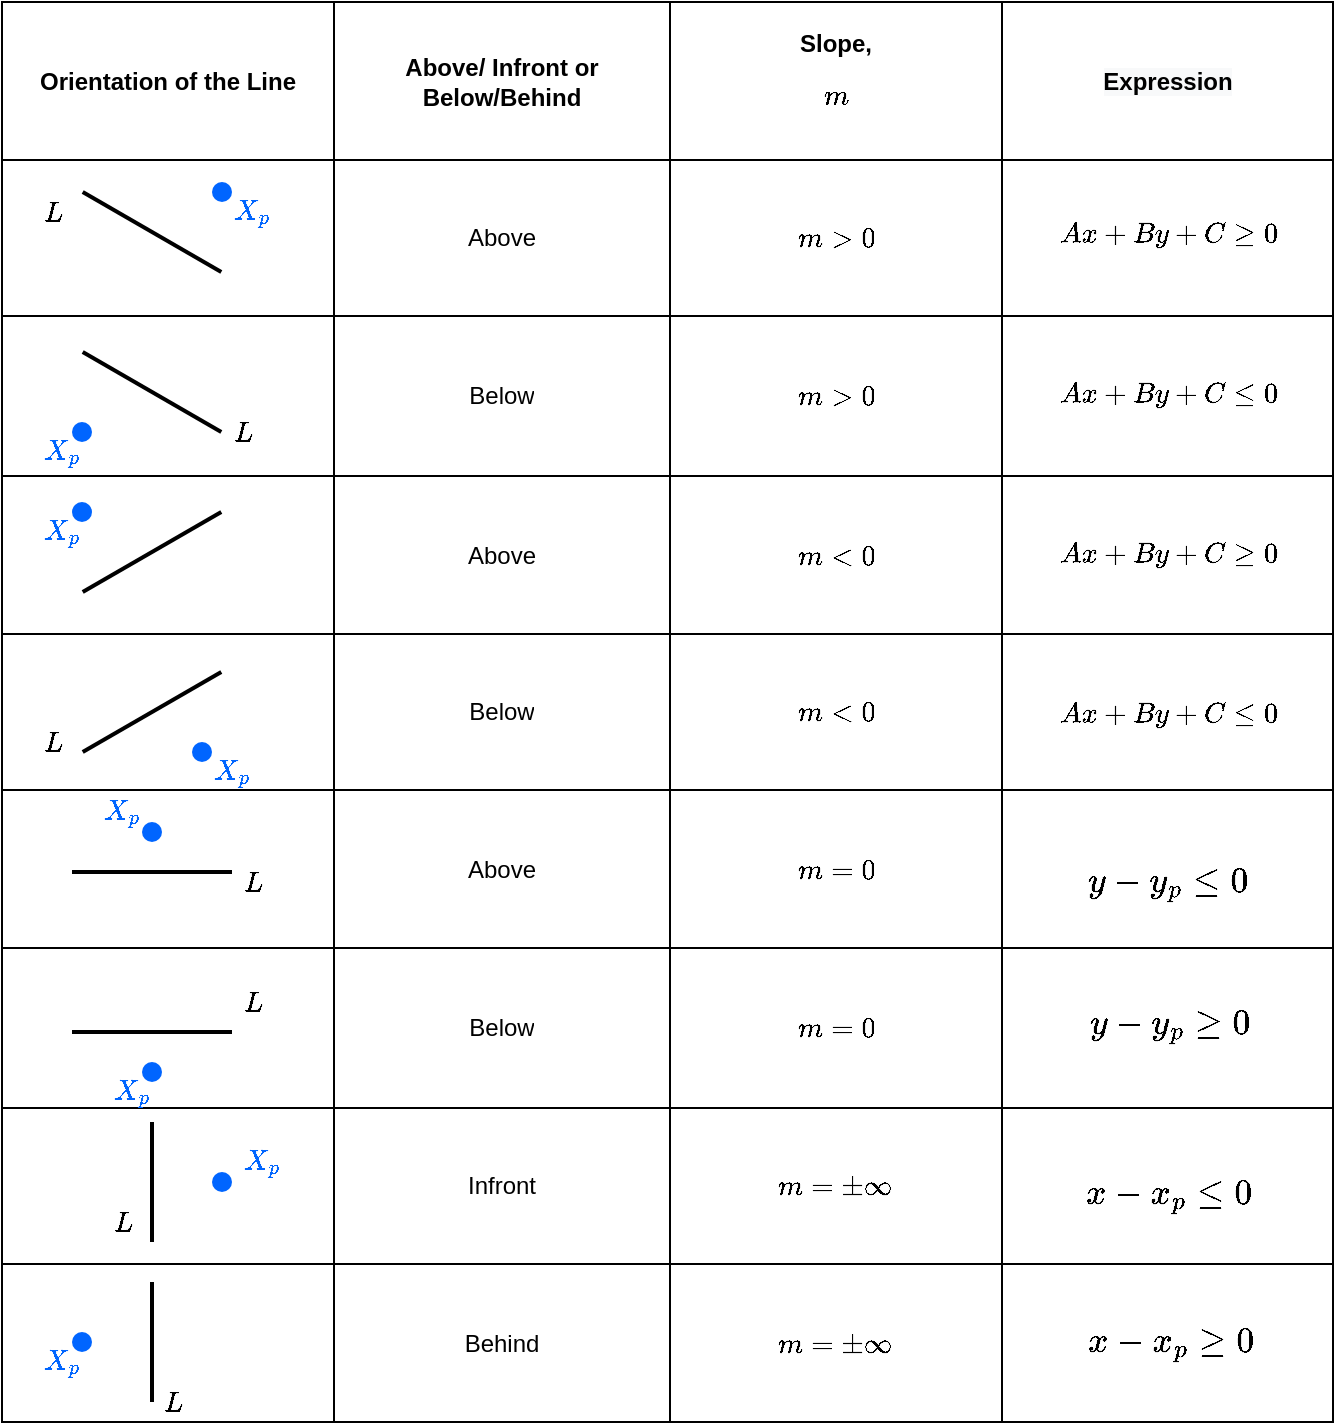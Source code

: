 <mxfile version="15.4.0" type="device"><diagram id="x5f3Ms3_E38r6_kUWK25" name="Page-1"><mxGraphModel dx="1422" dy="862" grid="1" gridSize="1" guides="1" tooltips="1" connect="1" arrows="1" fold="1" page="1" pageScale="1" pageWidth="850" pageHeight="1100" math="1" shadow="0"><root><mxCell id="0"/><mxCell id="1" parent="0"/><mxCell id="7M9al2leHV7N9A1hKN8_-153" value="" style="shape=table;startSize=0;container=1;collapsible=0;childLayout=tableLayout;fontColor=none;fillColor=#FFFFFF;" vertex="1" parent="1"><mxGeometry x="810" y="260" width="165.5" height="710" as="geometry"/></mxCell><mxCell id="7M9al2leHV7N9A1hKN8_-154" value="" style="shape=partialRectangle;collapsible=0;dropTarget=0;pointerEvents=0;fillColor=none;top=0;left=0;bottom=0;right=0;points=[[0,0.5],[1,0.5]];portConstraint=eastwest;fontColor=none;" vertex="1" parent="7M9al2leHV7N9A1hKN8_-153"><mxGeometry width="165.5" height="79" as="geometry"/></mxCell><mxCell id="7M9al2leHV7N9A1hKN8_-155" value="&#10;&#10;&lt;span style=&quot;color: rgb(0, 0, 0); font-family: helvetica; font-size: 12px; font-style: normal; font-weight: 700; letter-spacing: normal; text-align: center; text-indent: 0px; text-transform: none; word-spacing: 0px; background-color: rgb(248, 249, 250); display: inline; float: none;&quot;&gt;Expression&lt;/span&gt;&#10;&#10;" style="shape=partialRectangle;html=1;whiteSpace=wrap;connectable=0;overflow=hidden;fillColor=none;top=0;left=0;bottom=0;right=0;pointerEvents=1;fontColor=none;" vertex="1" parent="7M9al2leHV7N9A1hKN8_-154"><mxGeometry width="166" height="79" as="geometry"><mxRectangle width="166" height="79" as="alternateBounds"/></mxGeometry></mxCell><mxCell id="7M9al2leHV7N9A1hKN8_-156" value="" style="shape=partialRectangle;collapsible=0;dropTarget=0;pointerEvents=0;fillColor=none;top=0;left=0;bottom=0;right=0;points=[[0,0.5],[1,0.5]];portConstraint=eastwest;fontColor=none;" vertex="1" parent="7M9al2leHV7N9A1hKN8_-153"><mxGeometry y="79" width="165.5" height="78" as="geometry"/></mxCell><mxCell id="7M9al2leHV7N9A1hKN8_-157" value="" style="shape=partialRectangle;html=1;whiteSpace=wrap;connectable=0;overflow=hidden;fillColor=none;top=0;left=0;bottom=0;right=0;pointerEvents=1;fontColor=none;" vertex="1" parent="7M9al2leHV7N9A1hKN8_-156"><mxGeometry width="166" height="78" as="geometry"><mxRectangle width="166" height="78" as="alternateBounds"/></mxGeometry></mxCell><mxCell id="7M9al2leHV7N9A1hKN8_-158" value="" style="shape=partialRectangle;collapsible=0;dropTarget=0;pointerEvents=0;fillColor=none;top=0;left=0;bottom=0;right=0;points=[[0,0.5],[1,0.5]];portConstraint=eastwest;fontColor=none;" vertex="1" parent="7M9al2leHV7N9A1hKN8_-153"><mxGeometry y="157" width="165.5" height="80" as="geometry"/></mxCell><mxCell id="7M9al2leHV7N9A1hKN8_-159" value="" style="shape=partialRectangle;html=1;whiteSpace=wrap;connectable=0;overflow=hidden;fillColor=none;top=0;left=0;bottom=0;right=0;pointerEvents=1;fontColor=none;" vertex="1" parent="7M9al2leHV7N9A1hKN8_-158"><mxGeometry width="166" height="80" as="geometry"><mxRectangle width="166" height="80" as="alternateBounds"/></mxGeometry></mxCell><mxCell id="7M9al2leHV7N9A1hKN8_-160" value="" style="shape=partialRectangle;collapsible=0;dropTarget=0;pointerEvents=0;fillColor=none;top=0;left=0;bottom=0;right=0;points=[[0,0.5],[1,0.5]];portConstraint=eastwest;fontColor=none;" vertex="1" parent="7M9al2leHV7N9A1hKN8_-153"><mxGeometry y="237" width="165.5" height="79" as="geometry"/></mxCell><mxCell id="7M9al2leHV7N9A1hKN8_-161" value="" style="shape=partialRectangle;html=1;whiteSpace=wrap;connectable=0;overflow=hidden;fillColor=none;top=0;left=0;bottom=0;right=0;pointerEvents=1;fontColor=none;" vertex="1" parent="7M9al2leHV7N9A1hKN8_-160"><mxGeometry width="166" height="79" as="geometry"><mxRectangle width="166" height="79" as="alternateBounds"/></mxGeometry></mxCell><mxCell id="7M9al2leHV7N9A1hKN8_-162" value="" style="shape=partialRectangle;collapsible=0;dropTarget=0;pointerEvents=0;fillColor=none;top=0;left=0;bottom=0;right=0;points=[[0,0.5],[1,0.5]];portConstraint=eastwest;fontColor=none;" vertex="1" parent="7M9al2leHV7N9A1hKN8_-153"><mxGeometry y="316" width="165.5" height="78" as="geometry"/></mxCell><mxCell id="7M9al2leHV7N9A1hKN8_-163" value="" style="shape=partialRectangle;html=1;whiteSpace=wrap;connectable=0;overflow=hidden;fillColor=none;top=0;left=0;bottom=0;right=0;pointerEvents=1;fontColor=none;" vertex="1" parent="7M9al2leHV7N9A1hKN8_-162"><mxGeometry width="166" height="78" as="geometry"><mxRectangle width="166" height="78" as="alternateBounds"/></mxGeometry></mxCell><mxCell id="7M9al2leHV7N9A1hKN8_-164" value="" style="shape=partialRectangle;collapsible=0;dropTarget=0;pointerEvents=0;fillColor=none;top=0;left=0;bottom=0;right=0;points=[[0,0.5],[1,0.5]];portConstraint=eastwest;fontColor=none;" vertex="1" parent="7M9al2leHV7N9A1hKN8_-153"><mxGeometry y="394" width="165.5" height="79" as="geometry"/></mxCell><mxCell id="7M9al2leHV7N9A1hKN8_-165" value="" style="shape=partialRectangle;html=1;whiteSpace=wrap;connectable=0;overflow=hidden;fillColor=none;top=0;left=0;bottom=0;right=0;pointerEvents=1;fontColor=none;" vertex="1" parent="7M9al2leHV7N9A1hKN8_-164"><mxGeometry width="166" height="79" as="geometry"><mxRectangle width="166" height="79" as="alternateBounds"/></mxGeometry></mxCell><mxCell id="7M9al2leHV7N9A1hKN8_-166" value="" style="shape=partialRectangle;collapsible=0;dropTarget=0;pointerEvents=0;fillColor=none;top=0;left=0;bottom=0;right=0;points=[[0,0.5],[1,0.5]];portConstraint=eastwest;fontColor=none;" vertex="1" parent="7M9al2leHV7N9A1hKN8_-153"><mxGeometry y="473" width="165.5" height="80" as="geometry"/></mxCell><mxCell id="7M9al2leHV7N9A1hKN8_-167" value="" style="shape=partialRectangle;html=1;whiteSpace=wrap;connectable=0;overflow=hidden;fillColor=none;top=0;left=0;bottom=0;right=0;pointerEvents=1;fontColor=none;" vertex="1" parent="7M9al2leHV7N9A1hKN8_-166"><mxGeometry width="166" height="80" as="geometry"><mxRectangle width="166" height="80" as="alternateBounds"/></mxGeometry></mxCell><mxCell id="7M9al2leHV7N9A1hKN8_-168" value="" style="shape=partialRectangle;collapsible=0;dropTarget=0;pointerEvents=0;fillColor=none;top=0;left=0;bottom=0;right=0;points=[[0,0.5],[1,0.5]];portConstraint=eastwest;fontColor=none;" vertex="1" parent="7M9al2leHV7N9A1hKN8_-153"><mxGeometry y="553" width="165.5" height="78" as="geometry"/></mxCell><mxCell id="7M9al2leHV7N9A1hKN8_-169" value="" style="shape=partialRectangle;html=1;whiteSpace=wrap;connectable=0;overflow=hidden;fillColor=none;top=0;left=0;bottom=0;right=0;pointerEvents=1;fontColor=none;" vertex="1" parent="7M9al2leHV7N9A1hKN8_-168"><mxGeometry width="166" height="78" as="geometry"><mxRectangle width="166" height="78" as="alternateBounds"/></mxGeometry></mxCell><mxCell id="7M9al2leHV7N9A1hKN8_-170" value="" style="shape=partialRectangle;collapsible=0;dropTarget=0;pointerEvents=0;fillColor=none;top=0;left=0;bottom=0;right=0;points=[[0,0.5],[1,0.5]];portConstraint=eastwest;fontColor=none;" vertex="1" parent="7M9al2leHV7N9A1hKN8_-153"><mxGeometry y="631" width="165.5" height="79" as="geometry"/></mxCell><mxCell id="7M9al2leHV7N9A1hKN8_-171" value="" style="shape=partialRectangle;html=1;whiteSpace=wrap;connectable=0;overflow=hidden;fillColor=none;top=0;left=0;bottom=0;right=0;pointerEvents=1;fontColor=none;" vertex="1" parent="7M9al2leHV7N9A1hKN8_-170"><mxGeometry width="166" height="79" as="geometry"><mxRectangle width="166" height="79" as="alternateBounds"/></mxGeometry></mxCell><mxCell id="7M9al2leHV7N9A1hKN8_-12" value="" style="shape=table;startSize=0;container=1;collapsible=0;childLayout=tableLayout;" vertex="1" parent="1"><mxGeometry x="310" y="260" width="500" height="710" as="geometry"/></mxCell><mxCell id="7M9al2leHV7N9A1hKN8_-13" value="" style="shape=partialRectangle;collapsible=0;dropTarget=0;pointerEvents=0;fillColor=none;top=0;left=0;bottom=0;right=0;points=[[0,0.5],[1,0.5]];portConstraint=eastwest;" vertex="1" parent="7M9al2leHV7N9A1hKN8_-12"><mxGeometry width="500" height="79" as="geometry"/></mxCell><mxCell id="7M9al2leHV7N9A1hKN8_-14" value="Orientation of the Line" style="shape=partialRectangle;html=1;whiteSpace=wrap;connectable=0;overflow=hidden;fillColor=none;top=0;left=0;bottom=0;right=0;pointerEvents=1;fontStyle=1" vertex="1" parent="7M9al2leHV7N9A1hKN8_-13"><mxGeometry width="166" height="79" as="geometry"><mxRectangle width="166" height="79" as="alternateBounds"/></mxGeometry></mxCell><mxCell id="7M9al2leHV7N9A1hKN8_-15" value="Above/ Infront or Below/Behind" style="shape=partialRectangle;html=1;whiteSpace=wrap;connectable=0;overflow=hidden;fillColor=none;top=0;left=0;bottom=0;right=0;pointerEvents=1;fontStyle=1" vertex="1" parent="7M9al2leHV7N9A1hKN8_-13"><mxGeometry x="166" width="168" height="79" as="geometry"><mxRectangle width="168" height="79" as="alternateBounds"/></mxGeometry></mxCell><mxCell id="7M9al2leHV7N9A1hKN8_-16" value="Slope, $$m$$" style="shape=partialRectangle;html=1;whiteSpace=wrap;connectable=0;overflow=hidden;fillColor=none;top=0;left=0;bottom=0;right=0;pointerEvents=1;fontStyle=1" vertex="1" parent="7M9al2leHV7N9A1hKN8_-13"><mxGeometry x="334" width="166" height="79" as="geometry"><mxRectangle width="166" height="79" as="alternateBounds"/></mxGeometry></mxCell><mxCell id="7M9al2leHV7N9A1hKN8_-17" value="" style="shape=partialRectangle;collapsible=0;dropTarget=0;pointerEvents=0;fillColor=none;top=0;left=0;bottom=0;right=0;points=[[0,0.5],[1,0.5]];portConstraint=eastwest;" vertex="1" parent="7M9al2leHV7N9A1hKN8_-12"><mxGeometry y="79" width="500" height="78" as="geometry"/></mxCell><mxCell id="7M9al2leHV7N9A1hKN8_-18" value="" style="shape=partialRectangle;html=1;whiteSpace=wrap;connectable=0;overflow=hidden;fillColor=none;top=0;left=0;bottom=0;right=0;pointerEvents=1;" vertex="1" parent="7M9al2leHV7N9A1hKN8_-17"><mxGeometry width="166" height="78" as="geometry"><mxRectangle width="166" height="78" as="alternateBounds"/></mxGeometry></mxCell><mxCell id="7M9al2leHV7N9A1hKN8_-19" value="Above" style="shape=partialRectangle;html=1;whiteSpace=wrap;connectable=0;overflow=hidden;fillColor=none;top=0;left=0;bottom=0;right=0;pointerEvents=1;" vertex="1" parent="7M9al2leHV7N9A1hKN8_-17"><mxGeometry x="166" width="168" height="78" as="geometry"><mxRectangle width="168" height="78" as="alternateBounds"/></mxGeometry></mxCell><mxCell id="7M9al2leHV7N9A1hKN8_-20" value="$$m&amp;gt;0$$" style="shape=partialRectangle;html=1;whiteSpace=wrap;connectable=0;overflow=hidden;fillColor=none;top=0;left=0;bottom=0;right=0;pointerEvents=1;" vertex="1" parent="7M9al2leHV7N9A1hKN8_-17"><mxGeometry x="334" width="166" height="78" as="geometry"><mxRectangle width="166" height="78" as="alternateBounds"/></mxGeometry></mxCell><mxCell id="7M9al2leHV7N9A1hKN8_-21" value="" style="shape=partialRectangle;collapsible=0;dropTarget=0;pointerEvents=0;fillColor=none;top=0;left=0;bottom=0;right=0;points=[[0,0.5],[1,0.5]];portConstraint=eastwest;" vertex="1" parent="7M9al2leHV7N9A1hKN8_-12"><mxGeometry y="157" width="500" height="80" as="geometry"/></mxCell><mxCell id="7M9al2leHV7N9A1hKN8_-22" value="" style="shape=partialRectangle;html=1;whiteSpace=wrap;connectable=0;overflow=hidden;fillColor=none;top=0;left=0;bottom=0;right=0;pointerEvents=1;" vertex="1" parent="7M9al2leHV7N9A1hKN8_-21"><mxGeometry width="166" height="80" as="geometry"><mxRectangle width="166" height="80" as="alternateBounds"/></mxGeometry></mxCell><mxCell id="7M9al2leHV7N9A1hKN8_-23" value="Below" style="shape=partialRectangle;html=1;whiteSpace=wrap;connectable=0;overflow=hidden;fillColor=none;top=0;left=0;bottom=0;right=0;pointerEvents=1;" vertex="1" parent="7M9al2leHV7N9A1hKN8_-21"><mxGeometry x="166" width="168" height="80" as="geometry"><mxRectangle width="168" height="80" as="alternateBounds"/></mxGeometry></mxCell><mxCell id="7M9al2leHV7N9A1hKN8_-24" value="&lt;span&gt;$$m&amp;gt;0$$&lt;/span&gt;" style="shape=partialRectangle;html=1;whiteSpace=wrap;connectable=0;overflow=hidden;fillColor=none;top=0;left=0;bottom=0;right=0;pointerEvents=1;" vertex="1" parent="7M9al2leHV7N9A1hKN8_-21"><mxGeometry x="334" width="166" height="80" as="geometry"><mxRectangle width="166" height="80" as="alternateBounds"/></mxGeometry></mxCell><mxCell id="7M9al2leHV7N9A1hKN8_-25" value="" style="shape=partialRectangle;collapsible=0;dropTarget=0;pointerEvents=0;fillColor=none;top=0;left=0;bottom=0;right=0;points=[[0,0.5],[1,0.5]];portConstraint=eastwest;" vertex="1" parent="7M9al2leHV7N9A1hKN8_-12"><mxGeometry y="237" width="500" height="79" as="geometry"/></mxCell><mxCell id="7M9al2leHV7N9A1hKN8_-26" value="" style="shape=partialRectangle;html=1;whiteSpace=wrap;connectable=0;overflow=hidden;fillColor=none;top=0;left=0;bottom=0;right=0;pointerEvents=1;" vertex="1" parent="7M9al2leHV7N9A1hKN8_-25"><mxGeometry width="166" height="79" as="geometry"><mxRectangle width="166" height="79" as="alternateBounds"/></mxGeometry></mxCell><mxCell id="7M9al2leHV7N9A1hKN8_-27" value="Above" style="shape=partialRectangle;html=1;whiteSpace=wrap;connectable=0;overflow=hidden;fillColor=none;top=0;left=0;bottom=0;right=0;pointerEvents=1;" vertex="1" parent="7M9al2leHV7N9A1hKN8_-25"><mxGeometry x="166" width="168" height="79" as="geometry"><mxRectangle width="168" height="79" as="alternateBounds"/></mxGeometry></mxCell><mxCell id="7M9al2leHV7N9A1hKN8_-28" value="&lt;span&gt;$$m&amp;lt;0$$&lt;/span&gt;" style="shape=partialRectangle;html=1;whiteSpace=wrap;connectable=0;overflow=hidden;fillColor=none;top=0;left=0;bottom=0;right=0;pointerEvents=1;" vertex="1" parent="7M9al2leHV7N9A1hKN8_-25"><mxGeometry x="334" width="166" height="79" as="geometry"><mxRectangle width="166" height="79" as="alternateBounds"/></mxGeometry></mxCell><mxCell id="7M9al2leHV7N9A1hKN8_-29" value="" style="shape=partialRectangle;collapsible=0;dropTarget=0;pointerEvents=0;fillColor=none;top=0;left=0;bottom=0;right=0;points=[[0,0.5],[1,0.5]];portConstraint=eastwest;" vertex="1" parent="7M9al2leHV7N9A1hKN8_-12"><mxGeometry y="316" width="500" height="78" as="geometry"/></mxCell><mxCell id="7M9al2leHV7N9A1hKN8_-30" value="" style="shape=partialRectangle;html=1;whiteSpace=wrap;connectable=0;overflow=hidden;fillColor=none;top=0;left=0;bottom=0;right=0;pointerEvents=1;" vertex="1" parent="7M9al2leHV7N9A1hKN8_-29"><mxGeometry width="166" height="78" as="geometry"><mxRectangle width="166" height="78" as="alternateBounds"/></mxGeometry></mxCell><mxCell id="7M9al2leHV7N9A1hKN8_-31" value="Below" style="shape=partialRectangle;html=1;whiteSpace=wrap;connectable=0;overflow=hidden;fillColor=none;top=0;left=0;bottom=0;right=0;pointerEvents=1;" vertex="1" parent="7M9al2leHV7N9A1hKN8_-29"><mxGeometry x="166" width="168" height="78" as="geometry"><mxRectangle width="168" height="78" as="alternateBounds"/></mxGeometry></mxCell><mxCell id="7M9al2leHV7N9A1hKN8_-32" value="&lt;span&gt;$$m&amp;lt;0$$&lt;/span&gt;" style="shape=partialRectangle;html=1;whiteSpace=wrap;connectable=0;overflow=hidden;fillColor=none;top=0;left=0;bottom=0;right=0;pointerEvents=1;" vertex="1" parent="7M9al2leHV7N9A1hKN8_-29"><mxGeometry x="334" width="166" height="78" as="geometry"><mxRectangle width="166" height="78" as="alternateBounds"/></mxGeometry></mxCell><mxCell id="7M9al2leHV7N9A1hKN8_-33" value="" style="shape=partialRectangle;collapsible=0;dropTarget=0;pointerEvents=0;fillColor=none;top=0;left=0;bottom=0;right=0;points=[[0,0.5],[1,0.5]];portConstraint=eastwest;" vertex="1" parent="7M9al2leHV7N9A1hKN8_-12"><mxGeometry y="394" width="500" height="79" as="geometry"/></mxCell><mxCell id="7M9al2leHV7N9A1hKN8_-34" value="" style="shape=partialRectangle;html=1;whiteSpace=wrap;connectable=0;overflow=hidden;fillColor=none;top=0;left=0;bottom=0;right=0;pointerEvents=1;" vertex="1" parent="7M9al2leHV7N9A1hKN8_-33"><mxGeometry width="166" height="79" as="geometry"><mxRectangle width="166" height="79" as="alternateBounds"/></mxGeometry></mxCell><mxCell id="7M9al2leHV7N9A1hKN8_-35" value="Above" style="shape=partialRectangle;html=1;whiteSpace=wrap;connectable=0;overflow=hidden;fillColor=none;top=0;left=0;bottom=0;right=0;pointerEvents=1;" vertex="1" parent="7M9al2leHV7N9A1hKN8_-33"><mxGeometry x="166" width="168" height="79" as="geometry"><mxRectangle width="168" height="79" as="alternateBounds"/></mxGeometry></mxCell><mxCell id="7M9al2leHV7N9A1hKN8_-36" value="&lt;span&gt;$$m=0$$&lt;/span&gt;" style="shape=partialRectangle;html=1;whiteSpace=wrap;connectable=0;overflow=hidden;fillColor=none;top=0;left=0;bottom=0;right=0;pointerEvents=1;" vertex="1" parent="7M9al2leHV7N9A1hKN8_-33"><mxGeometry x="334" width="166" height="79" as="geometry"><mxRectangle width="166" height="79" as="alternateBounds"/></mxGeometry></mxCell><mxCell id="7M9al2leHV7N9A1hKN8_-37" value="" style="shape=partialRectangle;collapsible=0;dropTarget=0;pointerEvents=0;fillColor=none;top=0;left=0;bottom=0;right=0;points=[[0,0.5],[1,0.5]];portConstraint=eastwest;" vertex="1" parent="7M9al2leHV7N9A1hKN8_-12"><mxGeometry y="473" width="500" height="80" as="geometry"/></mxCell><mxCell id="7M9al2leHV7N9A1hKN8_-38" value="" style="shape=partialRectangle;html=1;whiteSpace=wrap;connectable=0;overflow=hidden;fillColor=none;top=0;left=0;bottom=0;right=0;pointerEvents=1;" vertex="1" parent="7M9al2leHV7N9A1hKN8_-37"><mxGeometry width="166" height="80" as="geometry"><mxRectangle width="166" height="80" as="alternateBounds"/></mxGeometry></mxCell><mxCell id="7M9al2leHV7N9A1hKN8_-39" value="Below" style="shape=partialRectangle;html=1;whiteSpace=wrap;connectable=0;overflow=hidden;fillColor=none;top=0;left=0;bottom=0;right=0;pointerEvents=1;" vertex="1" parent="7M9al2leHV7N9A1hKN8_-37"><mxGeometry x="166" width="168" height="80" as="geometry"><mxRectangle width="168" height="80" as="alternateBounds"/></mxGeometry></mxCell><mxCell id="7M9al2leHV7N9A1hKN8_-40" value="&lt;span&gt;$$m=0$$&lt;/span&gt;" style="shape=partialRectangle;html=1;whiteSpace=wrap;connectable=0;overflow=hidden;fillColor=none;top=0;left=0;bottom=0;right=0;pointerEvents=1;" vertex="1" parent="7M9al2leHV7N9A1hKN8_-37"><mxGeometry x="334" width="166" height="80" as="geometry"><mxRectangle width="166" height="80" as="alternateBounds"/></mxGeometry></mxCell><mxCell id="7M9al2leHV7N9A1hKN8_-41" value="" style="shape=partialRectangle;collapsible=0;dropTarget=0;pointerEvents=0;fillColor=none;top=0;left=0;bottom=0;right=0;points=[[0,0.5],[1,0.5]];portConstraint=eastwest;" vertex="1" parent="7M9al2leHV7N9A1hKN8_-12"><mxGeometry y="553" width="500" height="78" as="geometry"/></mxCell><mxCell id="7M9al2leHV7N9A1hKN8_-42" value="" style="shape=partialRectangle;html=1;whiteSpace=wrap;connectable=0;overflow=hidden;fillColor=none;top=0;left=0;bottom=0;right=0;pointerEvents=1;" vertex="1" parent="7M9al2leHV7N9A1hKN8_-41"><mxGeometry width="166" height="78" as="geometry"><mxRectangle width="166" height="78" as="alternateBounds"/></mxGeometry></mxCell><mxCell id="7M9al2leHV7N9A1hKN8_-43" value="Infront" style="shape=partialRectangle;html=1;whiteSpace=wrap;connectable=0;overflow=hidden;fillColor=none;top=0;left=0;bottom=0;right=0;pointerEvents=1;" vertex="1" parent="7M9al2leHV7N9A1hKN8_-41"><mxGeometry x="166" width="168" height="78" as="geometry"><mxRectangle width="168" height="78" as="alternateBounds"/></mxGeometry></mxCell><mxCell id="7M9al2leHV7N9A1hKN8_-44" value="&lt;span&gt;$$m=\pm\infty$$&lt;/span&gt;" style="shape=partialRectangle;html=1;whiteSpace=wrap;connectable=0;overflow=hidden;fillColor=none;top=0;left=0;bottom=0;right=0;pointerEvents=1;" vertex="1" parent="7M9al2leHV7N9A1hKN8_-41"><mxGeometry x="334" width="166" height="78" as="geometry"><mxRectangle width="166" height="78" as="alternateBounds"/></mxGeometry></mxCell><mxCell id="7M9al2leHV7N9A1hKN8_-45" value="" style="shape=partialRectangle;collapsible=0;dropTarget=0;pointerEvents=0;fillColor=none;top=0;left=0;bottom=0;right=0;points=[[0,0.5],[1,0.5]];portConstraint=eastwest;" vertex="1" parent="7M9al2leHV7N9A1hKN8_-12"><mxGeometry y="631" width="500" height="79" as="geometry"/></mxCell><mxCell id="7M9al2leHV7N9A1hKN8_-46" value="" style="shape=partialRectangle;html=1;whiteSpace=wrap;connectable=0;overflow=hidden;fillColor=none;top=0;left=0;bottom=0;right=0;pointerEvents=1;" vertex="1" parent="7M9al2leHV7N9A1hKN8_-45"><mxGeometry width="166" height="79" as="geometry"><mxRectangle width="166" height="79" as="alternateBounds"/></mxGeometry></mxCell><mxCell id="7M9al2leHV7N9A1hKN8_-47" value="Behind" style="shape=partialRectangle;html=1;whiteSpace=wrap;connectable=0;overflow=hidden;fillColor=none;top=0;left=0;bottom=0;right=0;pointerEvents=1;" vertex="1" parent="7M9al2leHV7N9A1hKN8_-45"><mxGeometry x="166" width="168" height="79" as="geometry"><mxRectangle width="168" height="79" as="alternateBounds"/></mxGeometry></mxCell><mxCell id="7M9al2leHV7N9A1hKN8_-48" value="&lt;span&gt;$$m=\pm\infty$$&lt;/span&gt;" style="shape=partialRectangle;html=1;whiteSpace=wrap;connectable=0;overflow=hidden;fillColor=none;top=0;left=0;bottom=0;right=0;pointerEvents=1;" vertex="1" parent="7M9al2leHV7N9A1hKN8_-45"><mxGeometry x="334" width="166" height="79" as="geometry"><mxRectangle width="166" height="79" as="alternateBounds"/></mxGeometry></mxCell><mxCell id="7M9al2leHV7N9A1hKN8_-2" value="" style="line;strokeWidth=2;html=1;rotation=30;" vertex="1" parent="1"><mxGeometry x="345" y="370" width="80" height="10" as="geometry"/></mxCell><mxCell id="7M9al2leHV7N9A1hKN8_-3" value="" style="line;strokeWidth=2;html=1;rotation=30;" vertex="1" parent="1"><mxGeometry x="345" y="450" width="80" height="10" as="geometry"/></mxCell><mxCell id="7M9al2leHV7N9A1hKN8_-4" value="" style="line;strokeWidth=2;html=1;rotation=-30;" vertex="1" parent="1"><mxGeometry x="345" y="530" width="80" height="10" as="geometry"/></mxCell><mxCell id="7M9al2leHV7N9A1hKN8_-6" value="" style="line;strokeWidth=2;html=1;rotation=-30;" vertex="1" parent="1"><mxGeometry x="345" y="610" width="80" height="10" as="geometry"/></mxCell><mxCell id="7M9al2leHV7N9A1hKN8_-7" value="" style="line;strokeWidth=2;html=1;rotation=0;" vertex="1" parent="1"><mxGeometry x="345" y="690" width="80" height="10" as="geometry"/></mxCell><mxCell id="7M9al2leHV7N9A1hKN8_-8" value="" style="line;strokeWidth=2;html=1;rotation=0;" vertex="1" parent="1"><mxGeometry x="345" y="770" width="80" height="10" as="geometry"/></mxCell><mxCell id="7M9al2leHV7N9A1hKN8_-9" value="" style="line;strokeWidth=2;direction=south;html=1;" vertex="1" parent="1"><mxGeometry x="380" y="820" width="10" height="60" as="geometry"/></mxCell><mxCell id="7M9al2leHV7N9A1hKN8_-11" value="" style="line;strokeWidth=2;direction=south;html=1;" vertex="1" parent="1"><mxGeometry x="380" y="900" width="10" height="60" as="geometry"/></mxCell><mxCell id="7M9al2leHV7N9A1hKN8_-51" value="" style="shape=ellipse;fillColor=#0065FF;strokeColor=none;html=1;sketch=0;" vertex="1" parent="1"><mxGeometry x="415" y="350" width="10" height="10" as="geometry"/></mxCell><mxCell id="7M9al2leHV7N9A1hKN8_-53" value="" style="shape=ellipse;fillColor=#0065FF;strokeColor=none;html=1;sketch=0;" vertex="1" parent="1"><mxGeometry x="345" y="470" width="10" height="10" as="geometry"/></mxCell><mxCell id="7M9al2leHV7N9A1hKN8_-54" value="" style="shape=ellipse;fillColor=#0065FF;strokeColor=none;html=1;sketch=0;" vertex="1" parent="1"><mxGeometry x="345" y="510" width="10" height="10" as="geometry"/></mxCell><mxCell id="7M9al2leHV7N9A1hKN8_-55" value="" style="shape=ellipse;fillColor=#0065FF;strokeColor=none;html=1;sketch=0;" vertex="1" parent="1"><mxGeometry x="405" y="630" width="10" height="10" as="geometry"/></mxCell><mxCell id="7M9al2leHV7N9A1hKN8_-56" value="" style="shape=ellipse;fillColor=#0065FF;strokeColor=none;html=1;sketch=0;" vertex="1" parent="1"><mxGeometry x="380" y="670" width="10" height="10" as="geometry"/></mxCell><mxCell id="7M9al2leHV7N9A1hKN8_-57" value="" style="shape=ellipse;fillColor=#0065FF;strokeColor=none;html=1;sketch=0;" vertex="1" parent="1"><mxGeometry x="380" y="790" width="10" height="10" as="geometry"/></mxCell><mxCell id="7M9al2leHV7N9A1hKN8_-58" value="" style="shape=ellipse;fillColor=#0065FF;strokeColor=none;html=1;sketch=0;" vertex="1" parent="1"><mxGeometry x="415" y="845" width="10" height="10" as="geometry"/></mxCell><mxCell id="7M9al2leHV7N9A1hKN8_-59" value="" style="shape=ellipse;fillColor=#0065FF;strokeColor=none;html=1;sketch=0;" vertex="1" parent="1"><mxGeometry x="345" y="925" width="10" height="10" as="geometry"/></mxCell><mxCell id="7M9al2leHV7N9A1hKN8_-60" value="$$X_p$$" style="text;html=1;strokeColor=none;fillColor=none;align=center;verticalAlign=middle;whiteSpace=wrap;rounded=0;fontColor=#0065FF;" vertex="1" parent="1"><mxGeometry x="310" y="470" width="60" height="30" as="geometry"/></mxCell><mxCell id="7M9al2leHV7N9A1hKN8_-61" value="$$X_p$$" style="text;html=1;strokeColor=none;fillColor=none;align=center;verticalAlign=middle;whiteSpace=wrap;rounded=0;fontColor=#0065FF;" vertex="1" parent="1"><mxGeometry x="405" y="350" width="60" height="30" as="geometry"/></mxCell><mxCell id="7M9al2leHV7N9A1hKN8_-62" value="$$X_p$$" style="text;html=1;strokeColor=none;fillColor=none;align=center;verticalAlign=middle;whiteSpace=wrap;rounded=0;fontColor=#0065FF;" vertex="1" parent="1"><mxGeometry x="310" y="510" width="60" height="30" as="geometry"/></mxCell><mxCell id="7M9al2leHV7N9A1hKN8_-63" value="$$X_p$$" style="text;html=1;strokeColor=none;fillColor=none;align=center;verticalAlign=middle;whiteSpace=wrap;rounded=0;fontColor=#0065FF;" vertex="1" parent="1"><mxGeometry x="395" y="630" width="60" height="30" as="geometry"/></mxCell><mxCell id="7M9al2leHV7N9A1hKN8_-64" value="$$X_p$$" style="text;html=1;strokeColor=none;fillColor=none;align=center;verticalAlign=middle;whiteSpace=wrap;rounded=0;fontColor=#0065FF;" vertex="1" parent="1"><mxGeometry x="340" y="650" width="60" height="30" as="geometry"/></mxCell><mxCell id="7M9al2leHV7N9A1hKN8_-65" value="$$X_p$$" style="text;html=1;strokeColor=none;fillColor=none;align=center;verticalAlign=middle;whiteSpace=wrap;rounded=0;fontColor=#0065FF;" vertex="1" parent="1"><mxGeometry x="345" y="790" width="60" height="30" as="geometry"/></mxCell><mxCell id="7M9al2leHV7N9A1hKN8_-66" value="$$X_p$$" style="text;html=1;strokeColor=none;fillColor=none;align=center;verticalAlign=middle;whiteSpace=wrap;rounded=0;fontColor=#0065FF;" vertex="1" parent="1"><mxGeometry x="410" y="825" width="60" height="30" as="geometry"/></mxCell><mxCell id="7M9al2leHV7N9A1hKN8_-67" value="$$X_p$$" style="text;html=1;strokeColor=none;fillColor=none;align=center;verticalAlign=middle;whiteSpace=wrap;rounded=0;fontColor=#0065FF;" vertex="1" parent="1"><mxGeometry x="310" y="925" width="60" height="30" as="geometry"/></mxCell><mxCell id="7M9al2leHV7N9A1hKN8_-68" value="$$L$$" style="text;html=1;align=center;verticalAlign=middle;resizable=0;points=[];autosize=1;strokeColor=none;fillColor=none;" vertex="1" parent="1"><mxGeometry x="310" y="355" width="50" height="20" as="geometry"/></mxCell><mxCell id="7M9al2leHV7N9A1hKN8_-70" value="$$L$$" style="text;html=1;align=center;verticalAlign=middle;resizable=0;points=[];autosize=1;strokeColor=none;fillColor=none;" vertex="1" parent="1"><mxGeometry x="405" y="465" width="50" height="20" as="geometry"/></mxCell><mxCell id="7M9al2leHV7N9A1hKN8_-71" value="$$L$$" style="text;html=1;align=center;verticalAlign=middle;resizable=0;points=[];autosize=1;strokeColor=none;fillColor=none;" vertex="1" parent="1"><mxGeometry x="310" y="620" width="50" height="20" as="geometry"/></mxCell><mxCell id="7M9al2leHV7N9A1hKN8_-72" value="$$L$$" style="text;html=1;align=center;verticalAlign=middle;resizable=0;points=[];autosize=1;strokeColor=none;fillColor=none;" vertex="1" parent="1"><mxGeometry x="410" y="690" width="50" height="20" as="geometry"/></mxCell><mxCell id="7M9al2leHV7N9A1hKN8_-73" value="$$L$$" style="text;html=1;align=center;verticalAlign=middle;resizable=0;points=[];autosize=1;strokeColor=none;fillColor=none;" vertex="1" parent="1"><mxGeometry x="410" y="750" width="50" height="20" as="geometry"/></mxCell><mxCell id="7M9al2leHV7N9A1hKN8_-74" value="$$L$$" style="text;html=1;align=center;verticalAlign=middle;resizable=0;points=[];autosize=1;strokeColor=none;fillColor=none;" vertex="1" parent="1"><mxGeometry x="345" y="860" width="50" height="20" as="geometry"/></mxCell><mxCell id="7M9al2leHV7N9A1hKN8_-75" value="$$L$$" style="text;html=1;align=center;verticalAlign=middle;resizable=0;points=[];autosize=1;strokeColor=none;fillColor=none;" vertex="1" parent="1"><mxGeometry x="370" y="950" width="50" height="20" as="geometry"/></mxCell><mxCell id="7M9al2leHV7N9A1hKN8_-76" value="&lt;font color=&quot;#000000&quot;&gt;$$Ax+By+C\geq0$$&lt;/font&gt;" style="text;html=1;align=center;verticalAlign=middle;resizable=0;points=[];autosize=1;strokeColor=none;fillColor=none;fontColor=#0065FF;" vertex="1" parent="1"><mxGeometry x="833.75" y="366" width="118" height="19" as="geometry"/></mxCell><mxCell id="7M9al2leHV7N9A1hKN8_-77" value="&lt;font color=&quot;#000000&quot;&gt;$$Ax+By+C\geq0$$&lt;/font&gt;" style="text;html=1;align=center;verticalAlign=middle;resizable=0;points=[];autosize=1;strokeColor=none;fillColor=none;fontColor=#0065FF;" vertex="1" parent="1"><mxGeometry x="833.75" y="526" width="118" height="19" as="geometry"/></mxCell><mxCell id="7M9al2leHV7N9A1hKN8_-80" value="&lt;font color=&quot;#000000&quot;&gt;$$Ax+By+C\leq0$$&lt;/font&gt;" style="text;html=1;align=center;verticalAlign=middle;resizable=0;points=[];autosize=1;strokeColor=none;fillColor=none;fontColor=#0065FF;" vertex="1" parent="1"><mxGeometry x="835.75" y="446" width="114" height="19" as="geometry"/></mxCell><mxCell id="7M9al2leHV7N9A1hKN8_-81" value="&lt;font color=&quot;#000000&quot;&gt;$$Ax+By+C\leq0$$&lt;/font&gt;" style="text;html=1;align=center;verticalAlign=middle;resizable=0;points=[];autosize=1;strokeColor=none;fillColor=none;fontColor=#0065FF;" vertex="1" parent="1"><mxGeometry x="835.75" y="606" width="114" height="19" as="geometry"/></mxCell><mxCell id="7M9al2leHV7N9A1hKN8_-172" value="$$y-y_p\leq0$$" style="text;html=1;align=center;verticalAlign=middle;resizable=0;points=[];autosize=1;strokeColor=none;fillColor=none;fontColor=none;fontSize=15;" vertex="1" parent="1"><mxGeometry x="836.25" y="688" width="114" height="23" as="geometry"/></mxCell><mxCell id="7M9al2leHV7N9A1hKN8_-174" value="&lt;font style=&quot;font-size: 15px&quot;&gt;$$y-y_p\geq0$$&lt;/font&gt;" style="text;html=1;align=center;verticalAlign=middle;resizable=0;points=[];autosize=1;strokeColor=none;fillColor=none;fontColor=none;" vertex="1" parent="1"><mxGeometry x="834.25" y="761" width="119" height="20" as="geometry"/></mxCell><mxCell id="7M9al2leHV7N9A1hKN8_-175" value="&lt;font style=&quot;font-size: 15px&quot;&gt;$$x-x_p\leq0$$&lt;/font&gt;" style="text;html=1;align=center;verticalAlign=middle;resizable=0;points=[];autosize=1;strokeColor=none;fillColor=none;fontColor=none;" vertex="1" parent="1"><mxGeometry x="836.25" y="846" width="114" height="20" as="geometry"/></mxCell><mxCell id="7M9al2leHV7N9A1hKN8_-176" value="&lt;font style=&quot;font-size: 15px&quot;&gt;$$x-x_p\geq0$$&lt;/font&gt;" style="text;html=1;align=center;verticalAlign=middle;resizable=0;points=[];autosize=1;strokeColor=none;fillColor=none;fontColor=none;" vertex="1" parent="1"><mxGeometry x="834.25" y="920" width="119" height="20" as="geometry"/></mxCell></root></mxGraphModel></diagram></mxfile>
